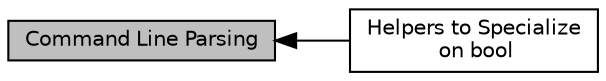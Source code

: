 digraph "Command Line Parsing"
{
  edge [fontname="Helvetica",fontsize="10",labelfontname="Helvetica",labelfontsize="10"];
  node [fontname="Helvetica",fontsize="10",shape=record];
  rankdir=LR;
  Node0 [label="Command Line Parsing",height=0.2,width=0.4,color="black", fillcolor="grey75", style="filled", fontcolor="black"];
  Node1 [label="Helpers to Specialize\l on bool",height=0.2,width=0.4,color="black", fillcolor="white", style="filled",URL="$d1/de8/group__commandlinehelper.html"];
  Node0->Node1 [shape=plaintext, dir="back", style="solid"];
}
